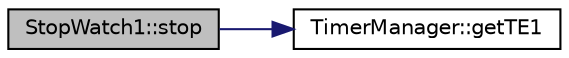 digraph G
{
  edge [fontname="Helvetica",fontsize="10",labelfontname="Helvetica",labelfontsize="10"];
  node [fontname="Helvetica",fontsize="10",shape=record];
  rankdir=LR;
  Node1 [label="StopWatch1::stop",height=0.2,width=0.4,color="black", fillcolor="grey75", style="filled" fontcolor="black"];
  Node1 -> Node2 [color="midnightblue",fontsize="10",style="solid",fontname="Helvetica"];
  Node2 [label="TimerManager::getTE1",height=0.2,width=0.4,color="black", fillcolor="white", style="filled",URL="$class_timer_manager.html#a1ade1eb2e2963c0b454dcb2dc74a1622"];
}
